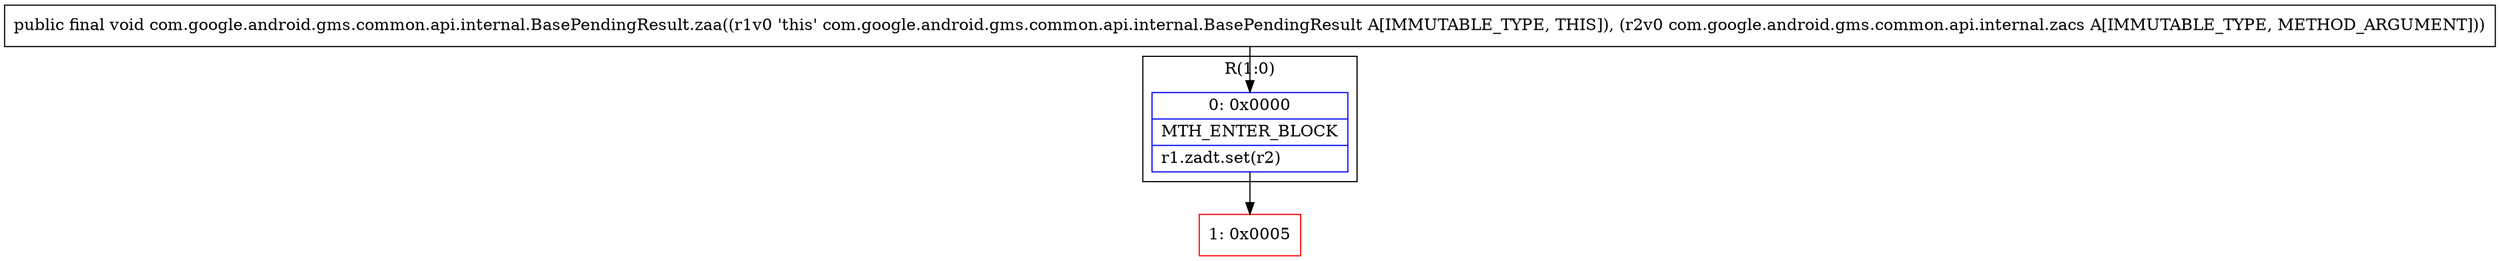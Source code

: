 digraph "CFG forcom.google.android.gms.common.api.internal.BasePendingResult.zaa(Lcom\/google\/android\/gms\/common\/api\/internal\/zacs;)V" {
subgraph cluster_Region_262705639 {
label = "R(1:0)";
node [shape=record,color=blue];
Node_0 [shape=record,label="{0\:\ 0x0000|MTH_ENTER_BLOCK\l|r1.zadt.set(r2)\l}"];
}
Node_1 [shape=record,color=red,label="{1\:\ 0x0005}"];
MethodNode[shape=record,label="{public final void com.google.android.gms.common.api.internal.BasePendingResult.zaa((r1v0 'this' com.google.android.gms.common.api.internal.BasePendingResult A[IMMUTABLE_TYPE, THIS]), (r2v0 com.google.android.gms.common.api.internal.zacs A[IMMUTABLE_TYPE, METHOD_ARGUMENT])) }"];
MethodNode -> Node_0;
Node_0 -> Node_1;
}

